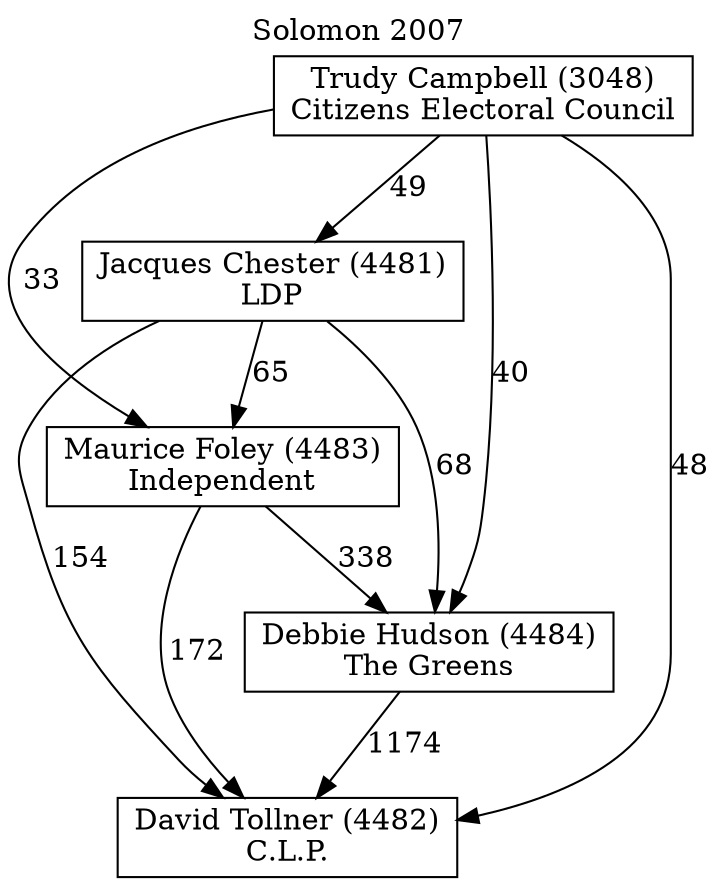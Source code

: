 // House preference flow
digraph "David Tollner (4482)_Solomon_2007" {
	graph [label="Solomon 2007" labelloc=t mclimit=10]
	node [shape=box]
	"David Tollner (4482)" [label="David Tollner (4482)
C.L.P."]
	"Debbie Hudson (4484)" [label="Debbie Hudson (4484)
The Greens"]
	"Maurice Foley (4483)" [label="Maurice Foley (4483)
Independent"]
	"Jacques Chester (4481)" [label="Jacques Chester (4481)
LDP"]
	"Trudy Campbell (3048)" [label="Trudy Campbell (3048)
Citizens Electoral Council"]
	"Debbie Hudson (4484)" -> "David Tollner (4482)" [label=1174]
	"Maurice Foley (4483)" -> "Debbie Hudson (4484)" [label=338]
	"Jacques Chester (4481)" -> "Maurice Foley (4483)" [label=65]
	"Trudy Campbell (3048)" -> "Jacques Chester (4481)" [label=49]
	"Maurice Foley (4483)" -> "David Tollner (4482)" [label=172]
	"Jacques Chester (4481)" -> "David Tollner (4482)" [label=154]
	"Trudy Campbell (3048)" -> "David Tollner (4482)" [label=48]
	"Trudy Campbell (3048)" -> "Maurice Foley (4483)" [label=33]
	"Jacques Chester (4481)" -> "Debbie Hudson (4484)" [label=68]
	"Trudy Campbell (3048)" -> "Debbie Hudson (4484)" [label=40]
}
